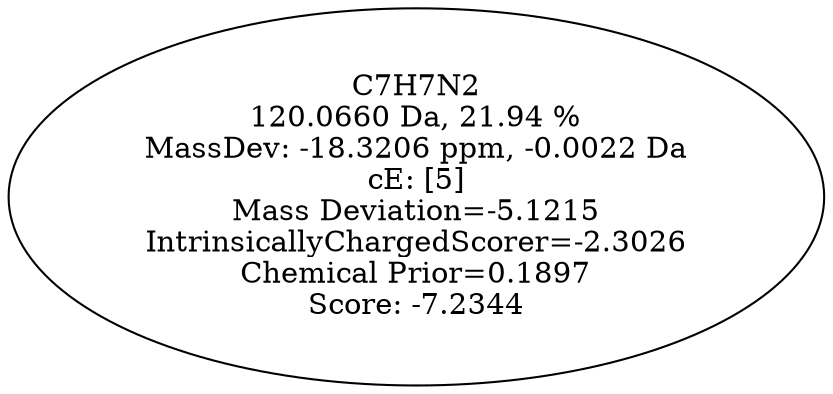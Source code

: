 strict digraph {
v1 [label="C7H7N2\n120.0660 Da, 21.94 %\nMassDev: -18.3206 ppm, -0.0022 Da\ncE: [5]\nMass Deviation=-5.1215\nIntrinsicallyChargedScorer=-2.3026\nChemical Prior=0.1897\nScore: -7.2344"];
}